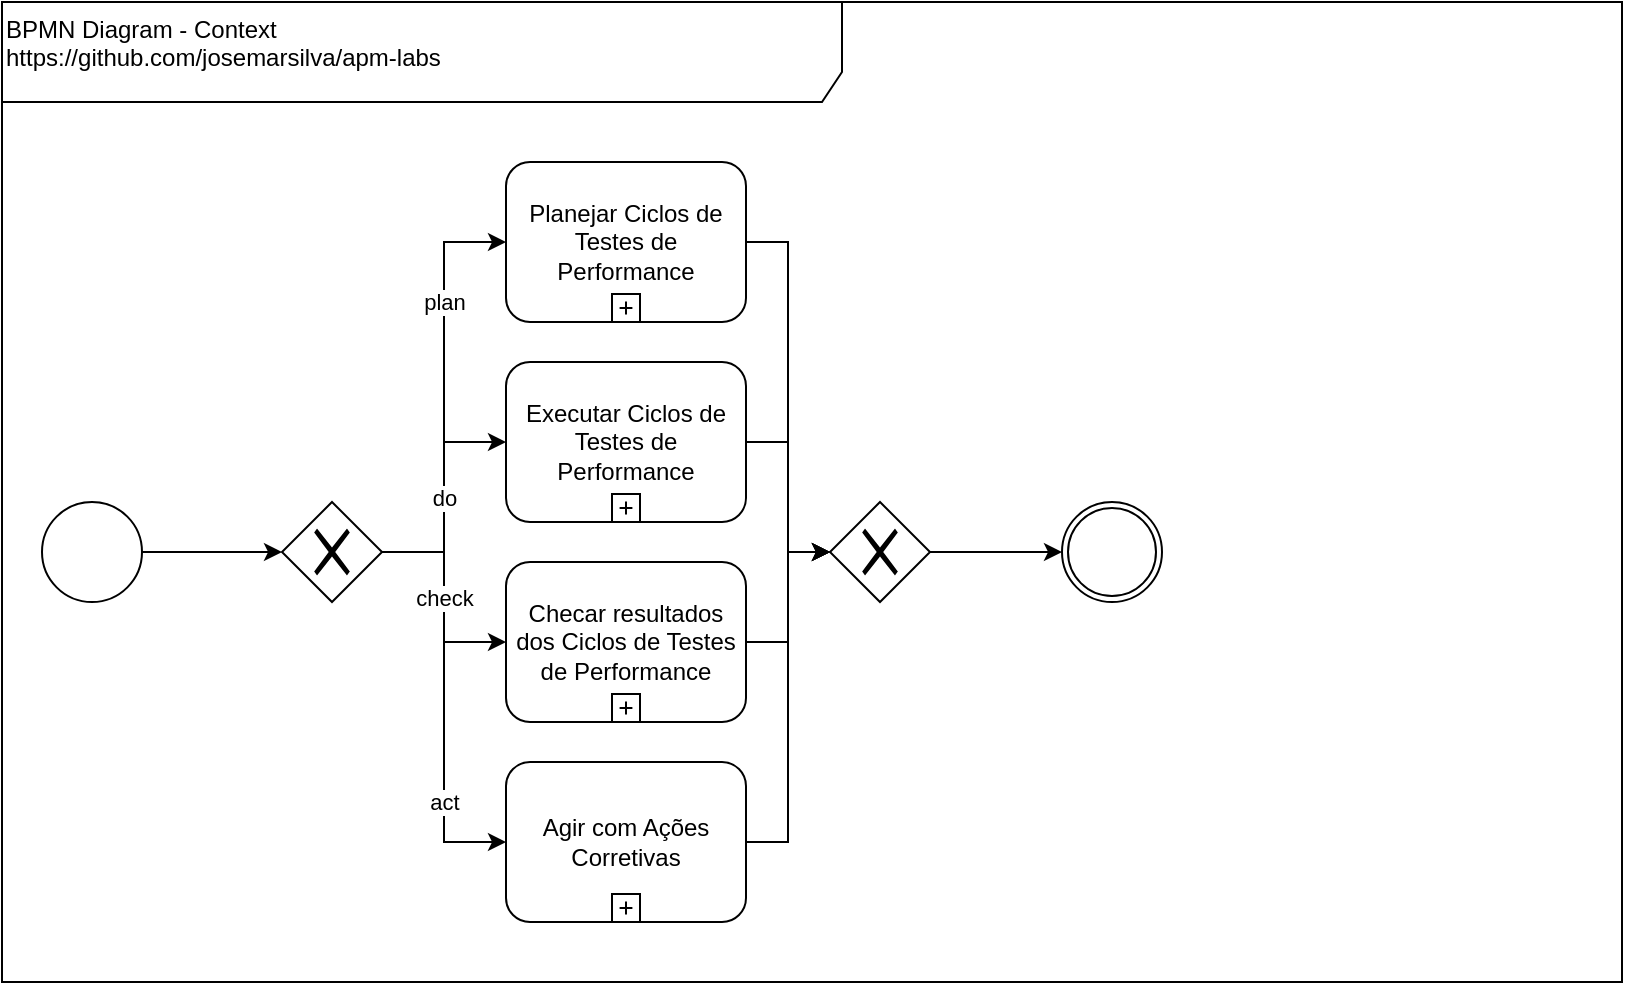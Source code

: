 <mxfile version="13.7.8" type="device"><diagram id="vquhxM4Gl7vizDkbJRud" name="BpmnDiagram-Context"><mxGraphModel dx="868" dy="534" grid="1" gridSize="10" guides="1" tooltips="1" connect="1" arrows="1" fold="1" page="1" pageScale="1" pageWidth="827" pageHeight="1169" math="0" shadow="0"><root><mxCell id="0"/><mxCell id="1" parent="0"/><mxCell id="9FJbmSECMvXUI47Kb-CV-2" value="&lt;div&gt;&lt;/div&gt;BPMN Diagram - Context&lt;br&gt;https://github.com/josemarsilva/apm-labs" style="shape=umlFrame;whiteSpace=wrap;html=1;width=420;height=50;verticalAlign=top;align=left;" parent="1" vertex="1"><mxGeometry x="10" y="10" width="810" height="490" as="geometry"/></mxCell><mxCell id="7eEHDmrFOn13cqnMQ7j4-6" value="act" style="edgeStyle=orthogonalEdgeStyle;rounded=0;orthogonalLoop=1;jettySize=auto;html=1;entryX=0;entryY=0.5;entryDx=0;entryDy=0;exitX=1;exitY=0.5;exitDx=0;exitDy=0;" parent="1" source="9FJbmSECMvXUI47Kb-CV-3" target="7eEHDmrFOn13cqnMQ7j4-4" edge="1"><mxGeometry x="0.507" relative="1" as="geometry"><mxPoint x="210" y="295" as="sourcePoint"/><mxPoint x="272" y="340" as="targetPoint"/><mxPoint as="offset"/></mxGeometry></mxCell><mxCell id="7eEHDmrFOn13cqnMQ7j4-3" value="plan" style="edgeStyle=orthogonalEdgeStyle;rounded=0;orthogonalLoop=1;jettySize=auto;html=1;entryX=0;entryY=0.5;entryDx=0;entryDy=0;exitX=1;exitY=0.5;exitDx=0;exitDy=0;" parent="1" source="9FJbmSECMvXUI47Kb-CV-3" target="7eEHDmrFOn13cqnMQ7j4-1" edge="1"><mxGeometry x="0.438" relative="1" as="geometry"><mxPoint x="210" y="295" as="sourcePoint"/><mxPoint x="272" y="240" as="targetPoint"/><mxPoint as="offset"/></mxGeometry></mxCell><mxCell id="9FJbmSECMvXUI47Kb-CV-4" style="edgeStyle=orthogonalEdgeStyle;rounded=0;orthogonalLoop=1;jettySize=auto;html=1;" parent="1" source="9FJbmSECMvXUI47Kb-CV-1" target="9FJbmSECMvXUI47Kb-CV-3" edge="1"><mxGeometry relative="1" as="geometry"/></mxCell><mxCell id="9FJbmSECMvXUI47Kb-CV-1" value="" style="shape=mxgraph.bpmn.shape;html=1;verticalLabelPosition=bottom;labelBackgroundColor=#ffffff;verticalAlign=top;align=center;perimeter=ellipsePerimeter;outlineConnect=0;outline=standard;symbol=general;" parent="1" vertex="1"><mxGeometry x="30" y="260" width="50" height="50" as="geometry"/></mxCell><mxCell id="9FJbmSECMvXUI47Kb-CV-8" value="do" style="edgeStyle=orthogonalEdgeStyle;rounded=0;orthogonalLoop=1;jettySize=auto;html=1;entryX=0;entryY=0.5;entryDx=0;entryDy=0;" parent="1" source="9FJbmSECMvXUI47Kb-CV-3" target="9FJbmSECMvXUI47Kb-CV-6" edge="1"><mxGeometry relative="1" as="geometry"/></mxCell><mxCell id="9FJbmSECMvXUI47Kb-CV-11" value="check" style="edgeStyle=orthogonalEdgeStyle;rounded=0;orthogonalLoop=1;jettySize=auto;html=1;entryX=0;entryY=0.5;entryDx=0;entryDy=0;" parent="1" source="9FJbmSECMvXUI47Kb-CV-3" target="9FJbmSECMvXUI47Kb-CV-9" edge="1"><mxGeometry relative="1" as="geometry"/></mxCell><mxCell id="9FJbmSECMvXUI47Kb-CV-3" value="" style="shape=mxgraph.bpmn.shape;html=1;verticalLabelPosition=bottom;labelBackgroundColor=#ffffff;verticalAlign=top;align=center;perimeter=rhombusPerimeter;background=gateway;outlineConnect=0;outline=none;symbol=exclusiveGw;" parent="1" vertex="1"><mxGeometry x="150" y="260" width="50" height="50" as="geometry"/></mxCell><mxCell id="9FJbmSECMvXUI47Kb-CV-15" style="edgeStyle=orthogonalEdgeStyle;rounded=0;orthogonalLoop=1;jettySize=auto;html=1;" parent="1" source="9FJbmSECMvXUI47Kb-CV-5" target="9FJbmSECMvXUI47Kb-CV-14" edge="1"><mxGeometry relative="1" as="geometry"/></mxCell><mxCell id="9FJbmSECMvXUI47Kb-CV-5" value="" style="shape=mxgraph.bpmn.shape;html=1;verticalLabelPosition=bottom;labelBackgroundColor=#ffffff;verticalAlign=top;align=center;perimeter=rhombusPerimeter;background=gateway;outlineConnect=0;outline=none;symbol=exclusiveGw;" parent="1" vertex="1"><mxGeometry x="424" y="260" width="50" height="50" as="geometry"/></mxCell><mxCell id="9FJbmSECMvXUI47Kb-CV-12" style="edgeStyle=orthogonalEdgeStyle;rounded=0;orthogonalLoop=1;jettySize=auto;html=1;entryX=0;entryY=0.5;entryDx=0;entryDy=0;" parent="1" source="9FJbmSECMvXUI47Kb-CV-6" target="9FJbmSECMvXUI47Kb-CV-5" edge="1"><mxGeometry relative="1" as="geometry"/></mxCell><mxCell id="9FJbmSECMvXUI47Kb-CV-6" value="Executar Ciclos de Testes de Performance" style="html=1;whiteSpace=wrap;rounded=1;dropTarget=0;align=center;" parent="1" vertex="1"><mxGeometry x="262" y="190" width="120" height="80" as="geometry"/></mxCell><mxCell id="9FJbmSECMvXUI47Kb-CV-7" value="" style="html=1;shape=plus;outlineConnect=0;" parent="9FJbmSECMvXUI47Kb-CV-6" vertex="1"><mxGeometry x="0.5" y="1" width="14" height="14" relative="1" as="geometry"><mxPoint x="-7" y="-14" as="offset"/></mxGeometry></mxCell><mxCell id="9FJbmSECMvXUI47Kb-CV-13" style="edgeStyle=orthogonalEdgeStyle;rounded=0;orthogonalLoop=1;jettySize=auto;html=1;entryX=0;entryY=0.5;entryDx=0;entryDy=0;" parent="1" source="9FJbmSECMvXUI47Kb-CV-9" target="9FJbmSECMvXUI47Kb-CV-5" edge="1"><mxGeometry relative="1" as="geometry"/></mxCell><mxCell id="9FJbmSECMvXUI47Kb-CV-9" value="Checar resultados dos Ciclos de Testes de Performance" style="html=1;whiteSpace=wrap;rounded=1;dropTarget=0;align=center;" parent="1" vertex="1"><mxGeometry x="262" y="290" width="120" height="80" as="geometry"/></mxCell><mxCell id="9FJbmSECMvXUI47Kb-CV-10" value="" style="html=1;shape=plus;outlineConnect=0;" parent="9FJbmSECMvXUI47Kb-CV-9" vertex="1"><mxGeometry x="0.5" y="1" width="14" height="14" relative="1" as="geometry"><mxPoint x="-7" y="-14" as="offset"/></mxGeometry></mxCell><mxCell id="9FJbmSECMvXUI47Kb-CV-14" value="" style="shape=mxgraph.bpmn.shape;html=1;verticalLabelPosition=bottom;labelBackgroundColor=#ffffff;verticalAlign=top;align=center;perimeter=ellipsePerimeter;outlineConnect=0;outline=throwing;symbol=general;" parent="1" vertex="1"><mxGeometry x="540" y="260" width="50" height="50" as="geometry"/></mxCell><mxCell id="7eEHDmrFOn13cqnMQ7j4-1" value="Planejar Ciclos de Testes de Performance" style="html=1;whiteSpace=wrap;rounded=1;dropTarget=0;align=center;" parent="1" vertex="1"><mxGeometry x="262" y="90" width="120" height="80" as="geometry"/></mxCell><mxCell id="7eEHDmrFOn13cqnMQ7j4-2" value="" style="html=1;shape=plus;outlineConnect=0;" parent="7eEHDmrFOn13cqnMQ7j4-1" vertex="1"><mxGeometry x="0.5" y="1" width="14" height="14" relative="1" as="geometry"><mxPoint x="-7" y="-14" as="offset"/></mxGeometry></mxCell><mxCell id="7eEHDmrFOn13cqnMQ7j4-4" value="Agir com Ações Corretivas" style="html=1;whiteSpace=wrap;rounded=1;dropTarget=0;align=center;" parent="1" vertex="1"><mxGeometry x="262" y="390" width="120" height="80" as="geometry"/></mxCell><mxCell id="7eEHDmrFOn13cqnMQ7j4-5" value="" style="html=1;shape=plus;outlineConnect=0;" parent="7eEHDmrFOn13cqnMQ7j4-4" vertex="1"><mxGeometry x="0.5" y="1" width="14" height="14" relative="1" as="geometry"><mxPoint x="-7" y="-14" as="offset"/></mxGeometry></mxCell><mxCell id="7eEHDmrFOn13cqnMQ7j4-7" style="edgeStyle=orthogonalEdgeStyle;rounded=0;orthogonalLoop=1;jettySize=auto;html=1;entryX=0;entryY=0.5;entryDx=0;entryDy=0;" parent="1" source="7eEHDmrFOn13cqnMQ7j4-1" target="9FJbmSECMvXUI47Kb-CV-5" edge="1"><mxGeometry relative="1" as="geometry"><mxPoint x="392" y="240" as="sourcePoint"/><mxPoint x="434" y="295" as="targetPoint"/></mxGeometry></mxCell><mxCell id="7eEHDmrFOn13cqnMQ7j4-8" style="edgeStyle=orthogonalEdgeStyle;rounded=0;orthogonalLoop=1;jettySize=auto;html=1;entryX=0;entryY=0.5;entryDx=0;entryDy=0;" parent="1" source="7eEHDmrFOn13cqnMQ7j4-4" target="9FJbmSECMvXUI47Kb-CV-5" edge="1"><mxGeometry relative="1" as="geometry"><mxPoint x="392" y="340" as="sourcePoint"/><mxPoint x="434" y="295" as="targetPoint"/></mxGeometry></mxCell></root></mxGraphModel></diagram></mxfile>